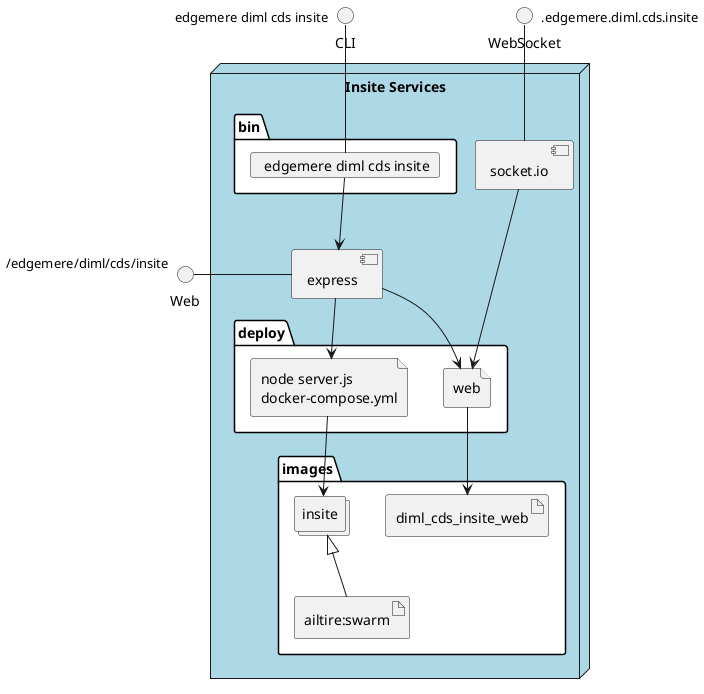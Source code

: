 @startuml
  interface CLI
  interface Web
  interface WebSocket
node "Insite Services" #lightblue {
  component express as REST
  component socket.io as socket
  folder bin #ffffff {
    card " edgemere diml cds insite" as binName
  }
  binName --> REST

  folder deploy #ffffff {
      file "node server.js\ndocker-compose.yml" as insite_container
      REST --> insite_container


    file "web" as web_container
    REST --> web_container
    socket ---> web_container

  }
  folder images #ffffff {
    collections "insite" as insiteimage
    artifact "ailtire:swarm" as ailtireswarm
    insiteimage <|-- ailtireswarm
    insite_container --> insiteimage


      artifact "diml_cds_insite_web" as diml_cds_insite_web
      web_container --> diml_cds_insite_web

  }
}
CLI " edgemere diml cds insite" -- binName
Web "/edgemere/diml/cds/insite" - REST
WebSocket ".edgemere.diml.cds.insite" -- socket

@enduml
